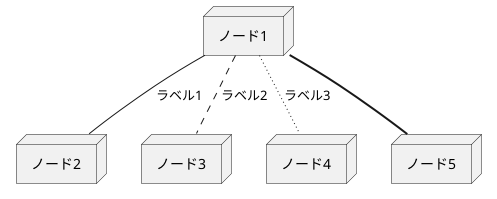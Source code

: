 @startuml

node ノード1
node ノード2
node ノード3
node ノード4
node ノード5
ノード1 -- ノード2 : ラベル1
ノード1 .. ノード3 : ラベル2
ノード1 ~~ ノード4 : ラベル3
ノード1 == ノード5

@enduml

